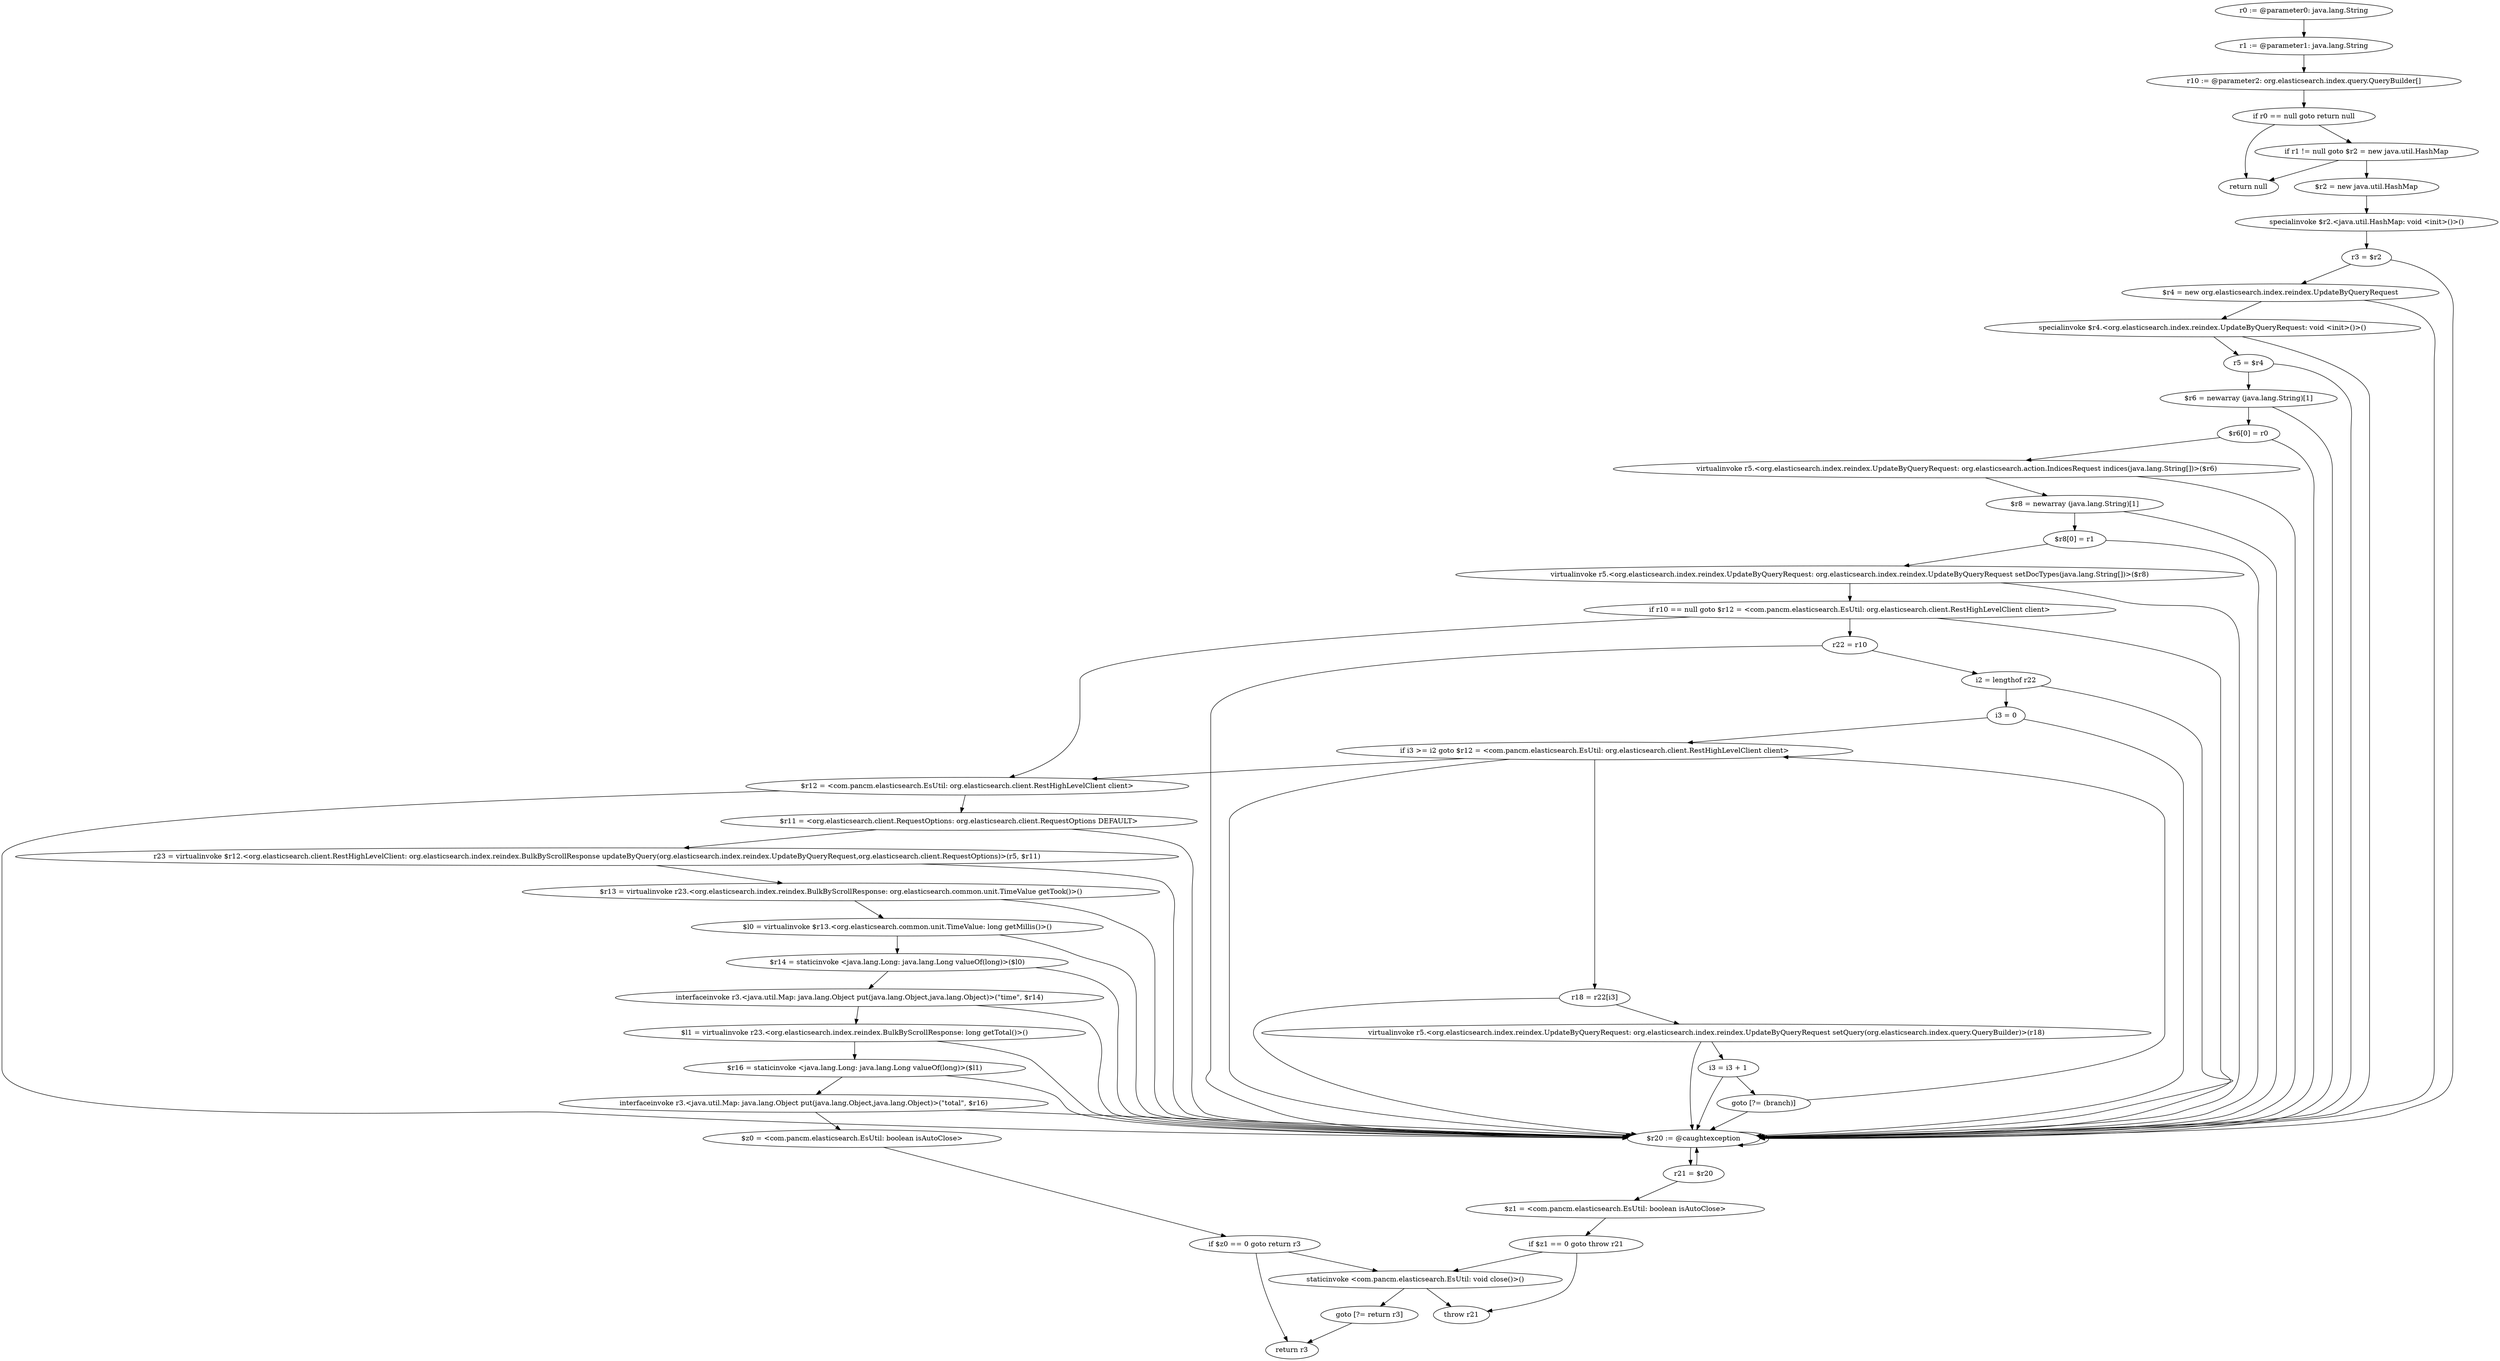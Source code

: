 digraph "unitGraph" {
    "r0 := @parameter0: java.lang.String"
    "r1 := @parameter1: java.lang.String"
    "r10 := @parameter2: org.elasticsearch.index.query.QueryBuilder[]"
    "if r0 == null goto return null"
    "if r1 != null goto $r2 = new java.util.HashMap"
    "return null"
    "$r2 = new java.util.HashMap"
    "specialinvoke $r2.<java.util.HashMap: void <init>()>()"
    "r3 = $r2"
    "$r4 = new org.elasticsearch.index.reindex.UpdateByQueryRequest"
    "specialinvoke $r4.<org.elasticsearch.index.reindex.UpdateByQueryRequest: void <init>()>()"
    "r5 = $r4"
    "$r6 = newarray (java.lang.String)[1]"
    "$r6[0] = r0"
    "virtualinvoke r5.<org.elasticsearch.index.reindex.UpdateByQueryRequest: org.elasticsearch.action.IndicesRequest indices(java.lang.String[])>($r6)"
    "$r8 = newarray (java.lang.String)[1]"
    "$r8[0] = r1"
    "virtualinvoke r5.<org.elasticsearch.index.reindex.UpdateByQueryRequest: org.elasticsearch.index.reindex.UpdateByQueryRequest setDocTypes(java.lang.String[])>($r8)"
    "if r10 == null goto $r12 = <com.pancm.elasticsearch.EsUtil: org.elasticsearch.client.RestHighLevelClient client>"
    "r22 = r10"
    "i2 = lengthof r22"
    "i3 = 0"
    "if i3 >= i2 goto $r12 = <com.pancm.elasticsearch.EsUtil: org.elasticsearch.client.RestHighLevelClient client>"
    "r18 = r22[i3]"
    "virtualinvoke r5.<org.elasticsearch.index.reindex.UpdateByQueryRequest: org.elasticsearch.index.reindex.UpdateByQueryRequest setQuery(org.elasticsearch.index.query.QueryBuilder)>(r18)"
    "i3 = i3 + 1"
    "goto [?= (branch)]"
    "$r12 = <com.pancm.elasticsearch.EsUtil: org.elasticsearch.client.RestHighLevelClient client>"
    "$r11 = <org.elasticsearch.client.RequestOptions: org.elasticsearch.client.RequestOptions DEFAULT>"
    "r23 = virtualinvoke $r12.<org.elasticsearch.client.RestHighLevelClient: org.elasticsearch.index.reindex.BulkByScrollResponse updateByQuery(org.elasticsearch.index.reindex.UpdateByQueryRequest,org.elasticsearch.client.RequestOptions)>(r5, $r11)"
    "$r13 = virtualinvoke r23.<org.elasticsearch.index.reindex.BulkByScrollResponse: org.elasticsearch.common.unit.TimeValue getTook()>()"
    "$l0 = virtualinvoke $r13.<org.elasticsearch.common.unit.TimeValue: long getMillis()>()"
    "$r14 = staticinvoke <java.lang.Long: java.lang.Long valueOf(long)>($l0)"
    "interfaceinvoke r3.<java.util.Map: java.lang.Object put(java.lang.Object,java.lang.Object)>(\"time\", $r14)"
    "$l1 = virtualinvoke r23.<org.elasticsearch.index.reindex.BulkByScrollResponse: long getTotal()>()"
    "$r16 = staticinvoke <java.lang.Long: java.lang.Long valueOf(long)>($l1)"
    "interfaceinvoke r3.<java.util.Map: java.lang.Object put(java.lang.Object,java.lang.Object)>(\"total\", $r16)"
    "$z0 = <com.pancm.elasticsearch.EsUtil: boolean isAutoClose>"
    "if $z0 == 0 goto return r3"
    "staticinvoke <com.pancm.elasticsearch.EsUtil: void close()>()"
    "goto [?= return r3]"
    "$r20 := @caughtexception"
    "r21 = $r20"
    "$z1 = <com.pancm.elasticsearch.EsUtil: boolean isAutoClose>"
    "if $z1 == 0 goto throw r21"
    "throw r21"
    "return r3"
    "r0 := @parameter0: java.lang.String"->"r1 := @parameter1: java.lang.String";
    "r1 := @parameter1: java.lang.String"->"r10 := @parameter2: org.elasticsearch.index.query.QueryBuilder[]";
    "r10 := @parameter2: org.elasticsearch.index.query.QueryBuilder[]"->"if r0 == null goto return null";
    "if r0 == null goto return null"->"if r1 != null goto $r2 = new java.util.HashMap";
    "if r0 == null goto return null"->"return null";
    "if r1 != null goto $r2 = new java.util.HashMap"->"return null";
    "if r1 != null goto $r2 = new java.util.HashMap"->"$r2 = new java.util.HashMap";
    "$r2 = new java.util.HashMap"->"specialinvoke $r2.<java.util.HashMap: void <init>()>()";
    "specialinvoke $r2.<java.util.HashMap: void <init>()>()"->"r3 = $r2";
    "r3 = $r2"->"$r4 = new org.elasticsearch.index.reindex.UpdateByQueryRequest";
    "r3 = $r2"->"$r20 := @caughtexception";
    "$r4 = new org.elasticsearch.index.reindex.UpdateByQueryRequest"->"specialinvoke $r4.<org.elasticsearch.index.reindex.UpdateByQueryRequest: void <init>()>()";
    "$r4 = new org.elasticsearch.index.reindex.UpdateByQueryRequest"->"$r20 := @caughtexception";
    "specialinvoke $r4.<org.elasticsearch.index.reindex.UpdateByQueryRequest: void <init>()>()"->"r5 = $r4";
    "specialinvoke $r4.<org.elasticsearch.index.reindex.UpdateByQueryRequest: void <init>()>()"->"$r20 := @caughtexception";
    "r5 = $r4"->"$r6 = newarray (java.lang.String)[1]";
    "r5 = $r4"->"$r20 := @caughtexception";
    "$r6 = newarray (java.lang.String)[1]"->"$r6[0] = r0";
    "$r6 = newarray (java.lang.String)[1]"->"$r20 := @caughtexception";
    "$r6[0] = r0"->"virtualinvoke r5.<org.elasticsearch.index.reindex.UpdateByQueryRequest: org.elasticsearch.action.IndicesRequest indices(java.lang.String[])>($r6)";
    "$r6[0] = r0"->"$r20 := @caughtexception";
    "virtualinvoke r5.<org.elasticsearch.index.reindex.UpdateByQueryRequest: org.elasticsearch.action.IndicesRequest indices(java.lang.String[])>($r6)"->"$r8 = newarray (java.lang.String)[1]";
    "virtualinvoke r5.<org.elasticsearch.index.reindex.UpdateByQueryRequest: org.elasticsearch.action.IndicesRequest indices(java.lang.String[])>($r6)"->"$r20 := @caughtexception";
    "$r8 = newarray (java.lang.String)[1]"->"$r8[0] = r1";
    "$r8 = newarray (java.lang.String)[1]"->"$r20 := @caughtexception";
    "$r8[0] = r1"->"virtualinvoke r5.<org.elasticsearch.index.reindex.UpdateByQueryRequest: org.elasticsearch.index.reindex.UpdateByQueryRequest setDocTypes(java.lang.String[])>($r8)";
    "$r8[0] = r1"->"$r20 := @caughtexception";
    "virtualinvoke r5.<org.elasticsearch.index.reindex.UpdateByQueryRequest: org.elasticsearch.index.reindex.UpdateByQueryRequest setDocTypes(java.lang.String[])>($r8)"->"if r10 == null goto $r12 = <com.pancm.elasticsearch.EsUtil: org.elasticsearch.client.RestHighLevelClient client>";
    "virtualinvoke r5.<org.elasticsearch.index.reindex.UpdateByQueryRequest: org.elasticsearch.index.reindex.UpdateByQueryRequest setDocTypes(java.lang.String[])>($r8)"->"$r20 := @caughtexception";
    "if r10 == null goto $r12 = <com.pancm.elasticsearch.EsUtil: org.elasticsearch.client.RestHighLevelClient client>"->"r22 = r10";
    "if r10 == null goto $r12 = <com.pancm.elasticsearch.EsUtil: org.elasticsearch.client.RestHighLevelClient client>"->"$r12 = <com.pancm.elasticsearch.EsUtil: org.elasticsearch.client.RestHighLevelClient client>";
    "if r10 == null goto $r12 = <com.pancm.elasticsearch.EsUtil: org.elasticsearch.client.RestHighLevelClient client>"->"$r20 := @caughtexception";
    "r22 = r10"->"i2 = lengthof r22";
    "r22 = r10"->"$r20 := @caughtexception";
    "i2 = lengthof r22"->"i3 = 0";
    "i2 = lengthof r22"->"$r20 := @caughtexception";
    "i3 = 0"->"if i3 >= i2 goto $r12 = <com.pancm.elasticsearch.EsUtil: org.elasticsearch.client.RestHighLevelClient client>";
    "i3 = 0"->"$r20 := @caughtexception";
    "if i3 >= i2 goto $r12 = <com.pancm.elasticsearch.EsUtil: org.elasticsearch.client.RestHighLevelClient client>"->"r18 = r22[i3]";
    "if i3 >= i2 goto $r12 = <com.pancm.elasticsearch.EsUtil: org.elasticsearch.client.RestHighLevelClient client>"->"$r12 = <com.pancm.elasticsearch.EsUtil: org.elasticsearch.client.RestHighLevelClient client>";
    "if i3 >= i2 goto $r12 = <com.pancm.elasticsearch.EsUtil: org.elasticsearch.client.RestHighLevelClient client>"->"$r20 := @caughtexception";
    "r18 = r22[i3]"->"virtualinvoke r5.<org.elasticsearch.index.reindex.UpdateByQueryRequest: org.elasticsearch.index.reindex.UpdateByQueryRequest setQuery(org.elasticsearch.index.query.QueryBuilder)>(r18)";
    "r18 = r22[i3]"->"$r20 := @caughtexception";
    "virtualinvoke r5.<org.elasticsearch.index.reindex.UpdateByQueryRequest: org.elasticsearch.index.reindex.UpdateByQueryRequest setQuery(org.elasticsearch.index.query.QueryBuilder)>(r18)"->"i3 = i3 + 1";
    "virtualinvoke r5.<org.elasticsearch.index.reindex.UpdateByQueryRequest: org.elasticsearch.index.reindex.UpdateByQueryRequest setQuery(org.elasticsearch.index.query.QueryBuilder)>(r18)"->"$r20 := @caughtexception";
    "i3 = i3 + 1"->"goto [?= (branch)]";
    "i3 = i3 + 1"->"$r20 := @caughtexception";
    "goto [?= (branch)]"->"if i3 >= i2 goto $r12 = <com.pancm.elasticsearch.EsUtil: org.elasticsearch.client.RestHighLevelClient client>";
    "goto [?= (branch)]"->"$r20 := @caughtexception";
    "$r12 = <com.pancm.elasticsearch.EsUtil: org.elasticsearch.client.RestHighLevelClient client>"->"$r11 = <org.elasticsearch.client.RequestOptions: org.elasticsearch.client.RequestOptions DEFAULT>";
    "$r12 = <com.pancm.elasticsearch.EsUtil: org.elasticsearch.client.RestHighLevelClient client>"->"$r20 := @caughtexception";
    "$r11 = <org.elasticsearch.client.RequestOptions: org.elasticsearch.client.RequestOptions DEFAULT>"->"r23 = virtualinvoke $r12.<org.elasticsearch.client.RestHighLevelClient: org.elasticsearch.index.reindex.BulkByScrollResponse updateByQuery(org.elasticsearch.index.reindex.UpdateByQueryRequest,org.elasticsearch.client.RequestOptions)>(r5, $r11)";
    "$r11 = <org.elasticsearch.client.RequestOptions: org.elasticsearch.client.RequestOptions DEFAULT>"->"$r20 := @caughtexception";
    "r23 = virtualinvoke $r12.<org.elasticsearch.client.RestHighLevelClient: org.elasticsearch.index.reindex.BulkByScrollResponse updateByQuery(org.elasticsearch.index.reindex.UpdateByQueryRequest,org.elasticsearch.client.RequestOptions)>(r5, $r11)"->"$r13 = virtualinvoke r23.<org.elasticsearch.index.reindex.BulkByScrollResponse: org.elasticsearch.common.unit.TimeValue getTook()>()";
    "r23 = virtualinvoke $r12.<org.elasticsearch.client.RestHighLevelClient: org.elasticsearch.index.reindex.BulkByScrollResponse updateByQuery(org.elasticsearch.index.reindex.UpdateByQueryRequest,org.elasticsearch.client.RequestOptions)>(r5, $r11)"->"$r20 := @caughtexception";
    "$r13 = virtualinvoke r23.<org.elasticsearch.index.reindex.BulkByScrollResponse: org.elasticsearch.common.unit.TimeValue getTook()>()"->"$l0 = virtualinvoke $r13.<org.elasticsearch.common.unit.TimeValue: long getMillis()>()";
    "$r13 = virtualinvoke r23.<org.elasticsearch.index.reindex.BulkByScrollResponse: org.elasticsearch.common.unit.TimeValue getTook()>()"->"$r20 := @caughtexception";
    "$l0 = virtualinvoke $r13.<org.elasticsearch.common.unit.TimeValue: long getMillis()>()"->"$r14 = staticinvoke <java.lang.Long: java.lang.Long valueOf(long)>($l0)";
    "$l0 = virtualinvoke $r13.<org.elasticsearch.common.unit.TimeValue: long getMillis()>()"->"$r20 := @caughtexception";
    "$r14 = staticinvoke <java.lang.Long: java.lang.Long valueOf(long)>($l0)"->"interfaceinvoke r3.<java.util.Map: java.lang.Object put(java.lang.Object,java.lang.Object)>(\"time\", $r14)";
    "$r14 = staticinvoke <java.lang.Long: java.lang.Long valueOf(long)>($l0)"->"$r20 := @caughtexception";
    "interfaceinvoke r3.<java.util.Map: java.lang.Object put(java.lang.Object,java.lang.Object)>(\"time\", $r14)"->"$l1 = virtualinvoke r23.<org.elasticsearch.index.reindex.BulkByScrollResponse: long getTotal()>()";
    "interfaceinvoke r3.<java.util.Map: java.lang.Object put(java.lang.Object,java.lang.Object)>(\"time\", $r14)"->"$r20 := @caughtexception";
    "$l1 = virtualinvoke r23.<org.elasticsearch.index.reindex.BulkByScrollResponse: long getTotal()>()"->"$r16 = staticinvoke <java.lang.Long: java.lang.Long valueOf(long)>($l1)";
    "$l1 = virtualinvoke r23.<org.elasticsearch.index.reindex.BulkByScrollResponse: long getTotal()>()"->"$r20 := @caughtexception";
    "$r16 = staticinvoke <java.lang.Long: java.lang.Long valueOf(long)>($l1)"->"interfaceinvoke r3.<java.util.Map: java.lang.Object put(java.lang.Object,java.lang.Object)>(\"total\", $r16)";
    "$r16 = staticinvoke <java.lang.Long: java.lang.Long valueOf(long)>($l1)"->"$r20 := @caughtexception";
    "interfaceinvoke r3.<java.util.Map: java.lang.Object put(java.lang.Object,java.lang.Object)>(\"total\", $r16)"->"$z0 = <com.pancm.elasticsearch.EsUtil: boolean isAutoClose>";
    "interfaceinvoke r3.<java.util.Map: java.lang.Object put(java.lang.Object,java.lang.Object)>(\"total\", $r16)"->"$r20 := @caughtexception";
    "$z0 = <com.pancm.elasticsearch.EsUtil: boolean isAutoClose>"->"if $z0 == 0 goto return r3";
    "if $z0 == 0 goto return r3"->"staticinvoke <com.pancm.elasticsearch.EsUtil: void close()>()";
    "if $z0 == 0 goto return r3"->"return r3";
    "staticinvoke <com.pancm.elasticsearch.EsUtil: void close()>()"->"goto [?= return r3]";
    "goto [?= return r3]"->"return r3";
    "$r20 := @caughtexception"->"r21 = $r20";
    "$r20 := @caughtexception"->"$r20 := @caughtexception";
    "r21 = $r20"->"$z1 = <com.pancm.elasticsearch.EsUtil: boolean isAutoClose>";
    "r21 = $r20"->"$r20 := @caughtexception";
    "$z1 = <com.pancm.elasticsearch.EsUtil: boolean isAutoClose>"->"if $z1 == 0 goto throw r21";
    "if $z1 == 0 goto throw r21"->"staticinvoke <com.pancm.elasticsearch.EsUtil: void close()>()";
    "if $z1 == 0 goto throw r21"->"throw r21";
    "staticinvoke <com.pancm.elasticsearch.EsUtil: void close()>()"->"throw r21";
}
